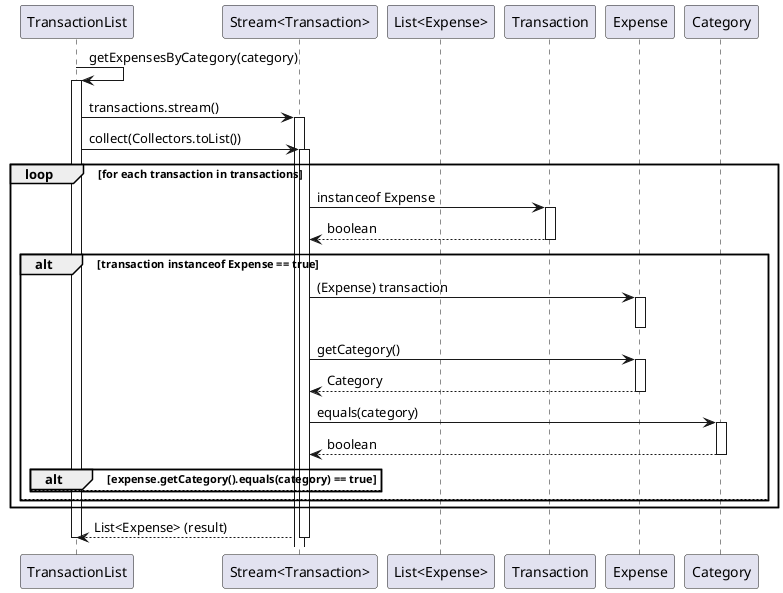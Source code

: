 @startuml
participant "TransactionList" as TL
participant "Stream<Transaction>" as Stream
participant "List<Expense>" as ResultList
participant "Transaction" as Transaction
participant "Expense" as Expense
participant "Category" as Category

TL -> TL: getExpensesByCategory(category)
activate TL

TL -> Stream: transactions.stream()
activate Stream

' The terminal operation collect triggers execution
TL -> Stream: collect(Collectors.toList())
activate Stream

loop for each transaction in transactions
    ' First filter: transaction instanceof Expense
    Stream -> Transaction: instanceof Expense
    activate Transaction
    Transaction --> Stream: boolean
    deactivate Transaction

    alt transaction instanceof Expense == true
        ' Map: (Expense) transaction
        Stream -> Expense: (Expense) transaction
        activate Expense
        deactivate Expense

        ' Second filter: expense.getCategory().equals(category)
        Stream -> Expense: getCategory()
        activate Expense
        Expense --> Stream: Category
        deactivate Expense

        Stream -> Category: equals(category)
        activate Category
        Category --> Stream: boolean
        deactivate Category

        alt expense.getCategory().equals(category) == true
            ' Include in result list
        else
            ' Exclude from result list
        end
    else
        ' Skip transaction
    end
end

' Collect the results into a list
Stream --> TL: List<Expense> (result)
deactivate Stream

deactivate TL
@enduml
